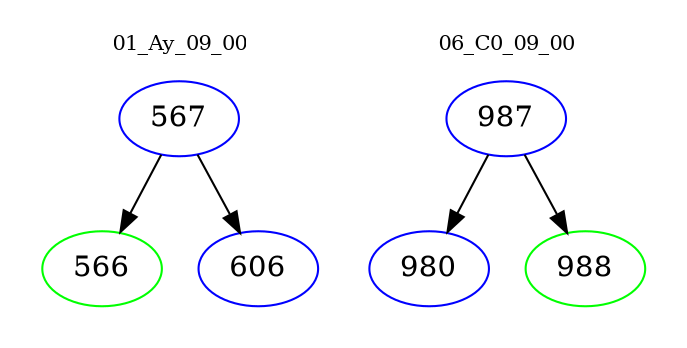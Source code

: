 digraph{
subgraph cluster_0 {
color = white
label = "01_Ay_09_00";
fontsize=10;
T0_567 [label="567", color="blue"]
T0_567 -> T0_566 [color="black"]
T0_566 [label="566", color="green"]
T0_567 -> T0_606 [color="black"]
T0_606 [label="606", color="blue"]
}
subgraph cluster_1 {
color = white
label = "06_C0_09_00";
fontsize=10;
T1_987 [label="987", color="blue"]
T1_987 -> T1_980 [color="black"]
T1_980 [label="980", color="blue"]
T1_987 -> T1_988 [color="black"]
T1_988 [label="988", color="green"]
}
}
